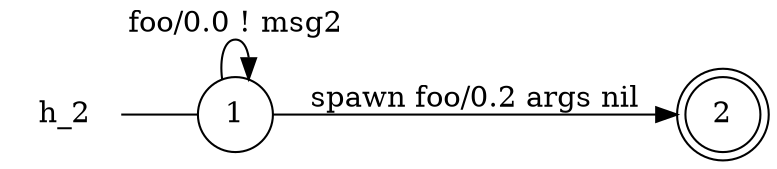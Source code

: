 digraph h_2 {
	rankdir="LR";
	n_0 [label="h_2", shape="plaintext"];
	n_1 [id="1", shape=circle, label="1"];
	n_0 -> n_1 [arrowhead=none];
	n_2 [id="3", shape=doublecircle, label="2"];

	n_1 -> n_1 [id="[$e|5]", label="foo/0.0 ! msg2"];
	n_1 -> n_2 [id="[$e|2]", label="spawn foo/0.2 args nil"];
}
